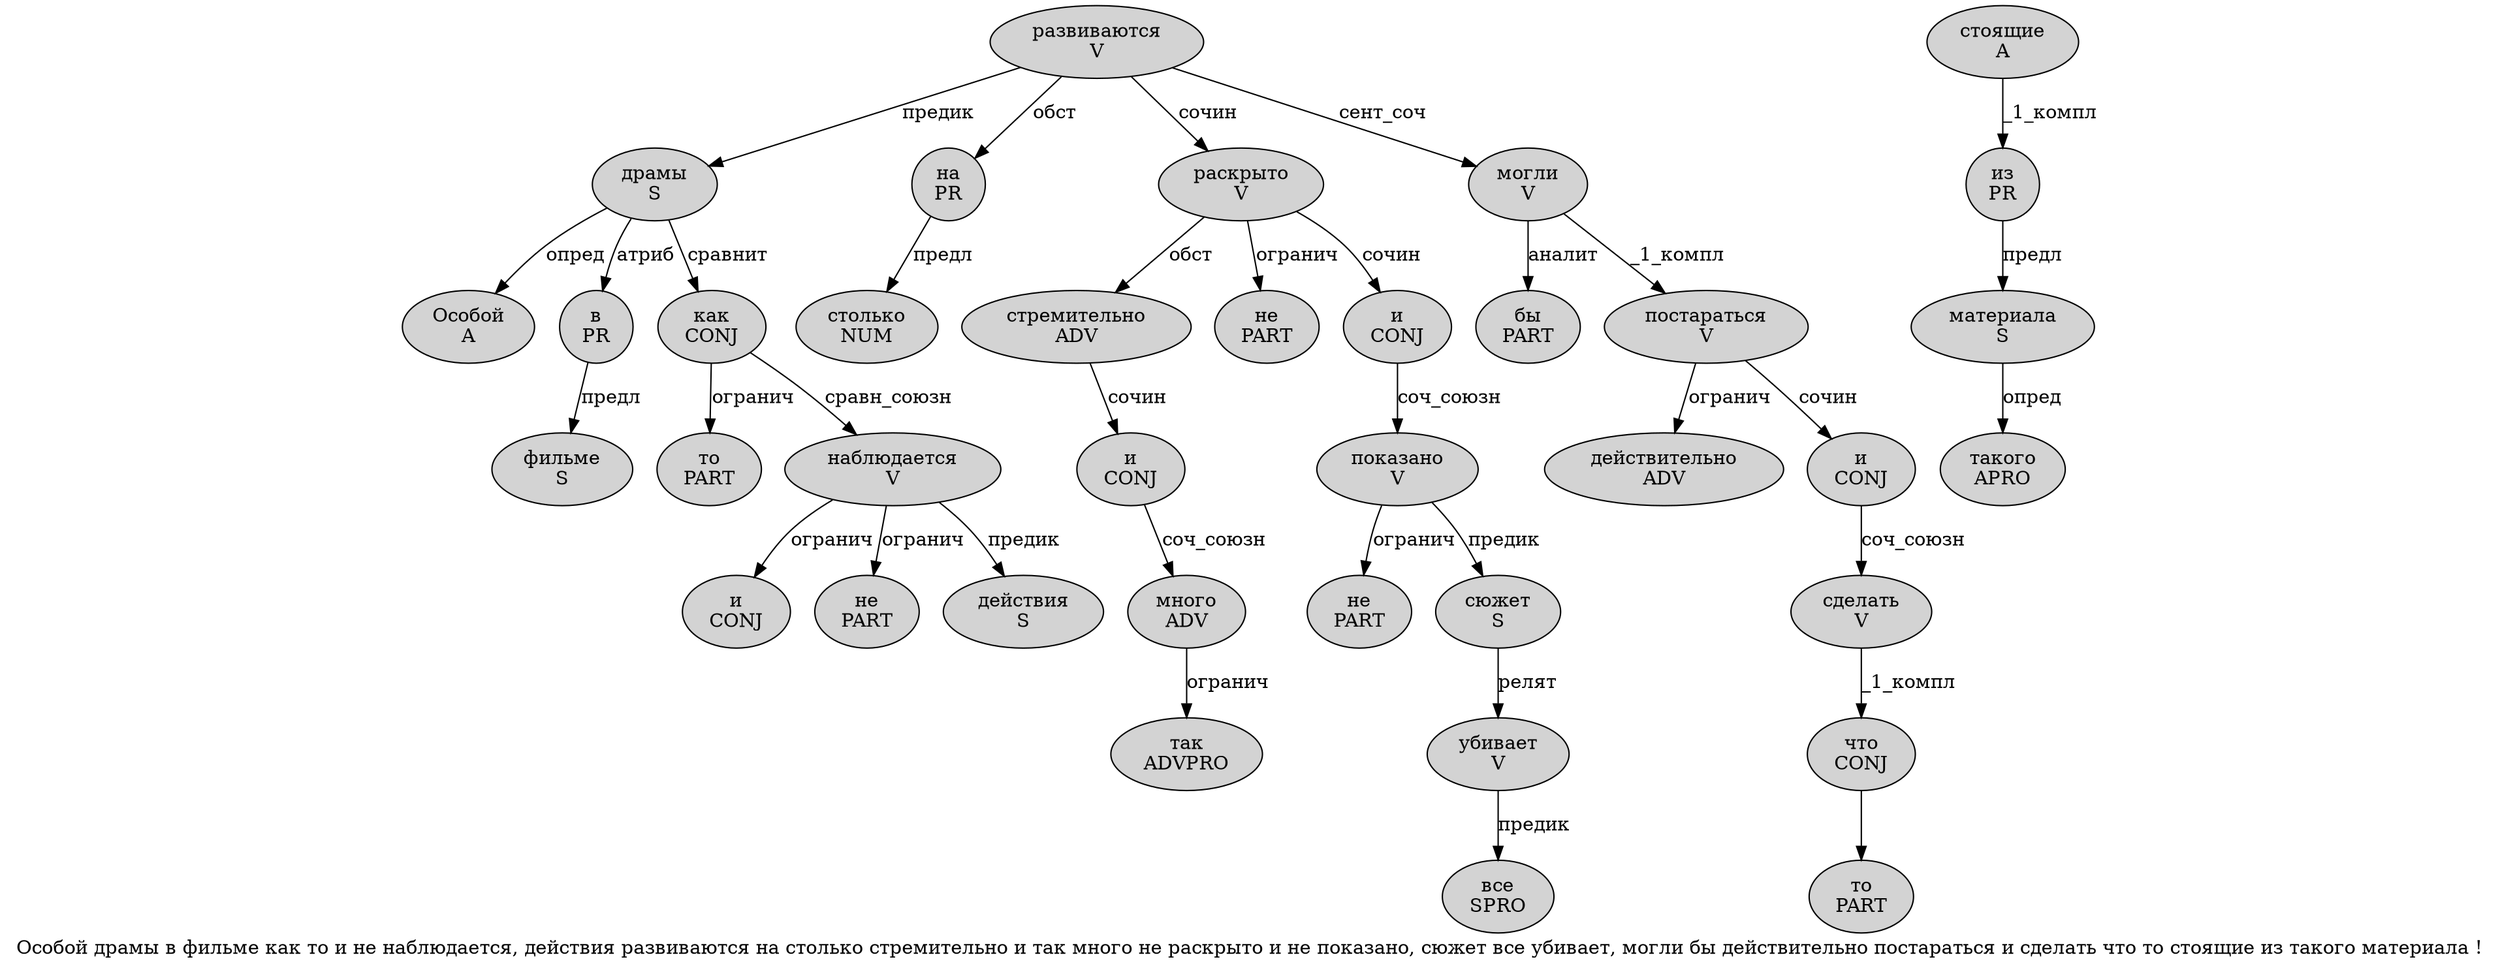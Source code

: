 digraph SENTENCE_3582 {
	graph [label="Особой драмы в фильме как то и не наблюдается, действия развиваются на столько стремительно и так много не раскрыто и не показано, сюжет все убивает, могли бы действительно постараться и сделать что то стоящие из такого материала !"]
	node [style=filled]
		0 [label="Особой
A" color="" fillcolor=lightgray penwidth=1 shape=ellipse]
		1 [label="драмы
S" color="" fillcolor=lightgray penwidth=1 shape=ellipse]
		2 [label="в
PR" color="" fillcolor=lightgray penwidth=1 shape=ellipse]
		3 [label="фильме
S" color="" fillcolor=lightgray penwidth=1 shape=ellipse]
		4 [label="как
CONJ" color="" fillcolor=lightgray penwidth=1 shape=ellipse]
		5 [label="то
PART" color="" fillcolor=lightgray penwidth=1 shape=ellipse]
		6 [label="и
CONJ" color="" fillcolor=lightgray penwidth=1 shape=ellipse]
		7 [label="не
PART" color="" fillcolor=lightgray penwidth=1 shape=ellipse]
		8 [label="наблюдается
V" color="" fillcolor=lightgray penwidth=1 shape=ellipse]
		10 [label="действия
S" color="" fillcolor=lightgray penwidth=1 shape=ellipse]
		11 [label="развиваются
V" color="" fillcolor=lightgray penwidth=1 shape=ellipse]
		12 [label="на
PR" color="" fillcolor=lightgray penwidth=1 shape=ellipse]
		13 [label="столько
NUM" color="" fillcolor=lightgray penwidth=1 shape=ellipse]
		14 [label="стремительно
ADV" color="" fillcolor=lightgray penwidth=1 shape=ellipse]
		15 [label="и
CONJ" color="" fillcolor=lightgray penwidth=1 shape=ellipse]
		16 [label="так
ADVPRO" color="" fillcolor=lightgray penwidth=1 shape=ellipse]
		17 [label="много
ADV" color="" fillcolor=lightgray penwidth=1 shape=ellipse]
		18 [label="не
PART" color="" fillcolor=lightgray penwidth=1 shape=ellipse]
		19 [label="раскрыто
V" color="" fillcolor=lightgray penwidth=1 shape=ellipse]
		20 [label="и
CONJ" color="" fillcolor=lightgray penwidth=1 shape=ellipse]
		21 [label="не
PART" color="" fillcolor=lightgray penwidth=1 shape=ellipse]
		22 [label="показано
V" color="" fillcolor=lightgray penwidth=1 shape=ellipse]
		24 [label="сюжет
S" color="" fillcolor=lightgray penwidth=1 shape=ellipse]
		25 [label="все
SPRO" color="" fillcolor=lightgray penwidth=1 shape=ellipse]
		26 [label="убивает
V" color="" fillcolor=lightgray penwidth=1 shape=ellipse]
		28 [label="могли
V" color="" fillcolor=lightgray penwidth=1 shape=ellipse]
		29 [label="бы
PART" color="" fillcolor=lightgray penwidth=1 shape=ellipse]
		30 [label="действительно
ADV" color="" fillcolor=lightgray penwidth=1 shape=ellipse]
		31 [label="постараться
V" color="" fillcolor=lightgray penwidth=1 shape=ellipse]
		32 [label="и
CONJ" color="" fillcolor=lightgray penwidth=1 shape=ellipse]
		33 [label="сделать
V" color="" fillcolor=lightgray penwidth=1 shape=ellipse]
		34 [label="что
CONJ" color="" fillcolor=lightgray penwidth=1 shape=ellipse]
		35 [label="то
PART" color="" fillcolor=lightgray penwidth=1 shape=ellipse]
		36 [label="стоящие
A" color="" fillcolor=lightgray penwidth=1 shape=ellipse]
		37 [label="из
PR" color="" fillcolor=lightgray penwidth=1 shape=ellipse]
		38 [label="такого
APRO" color="" fillcolor=lightgray penwidth=1 shape=ellipse]
		39 [label="материала
S" color="" fillcolor=lightgray penwidth=1 shape=ellipse]
			24 -> 26 [label="релят"]
			4 -> 5 [label="огранич"]
			4 -> 8 [label="сравн_союзн"]
			39 -> 38 [label="опред"]
			33 -> 34 [label="_1_компл"]
			2 -> 3 [label="предл"]
			8 -> 6 [label="огранич"]
			8 -> 7 [label="огранич"]
			8 -> 10 [label="предик"]
			12 -> 13 [label="предл"]
			28 -> 29 [label="аналит"]
			28 -> 31 [label="_1_компл"]
			37 -> 39 [label="предл"]
			19 -> 14 [label="обст"]
			19 -> 18 [label="огранич"]
			19 -> 20 [label="сочин"]
			26 -> 25 [label="предик"]
			14 -> 15 [label="сочин"]
			1 -> 0 [label="опред"]
			1 -> 2 [label="атриб"]
			1 -> 4 [label="сравнит"]
			15 -> 17 [label="соч_союзн"]
			20 -> 22 [label="соч_союзн"]
			34 -> 35
			31 -> 30 [label="огранич"]
			31 -> 32 [label="сочин"]
			11 -> 1 [label="предик"]
			11 -> 12 [label="обст"]
			11 -> 19 [label="сочин"]
			11 -> 28 [label="сент_соч"]
			17 -> 16 [label="огранич"]
			22 -> 21 [label="огранич"]
			22 -> 24 [label="предик"]
			32 -> 33 [label="соч_союзн"]
			36 -> 37 [label="_1_компл"]
}